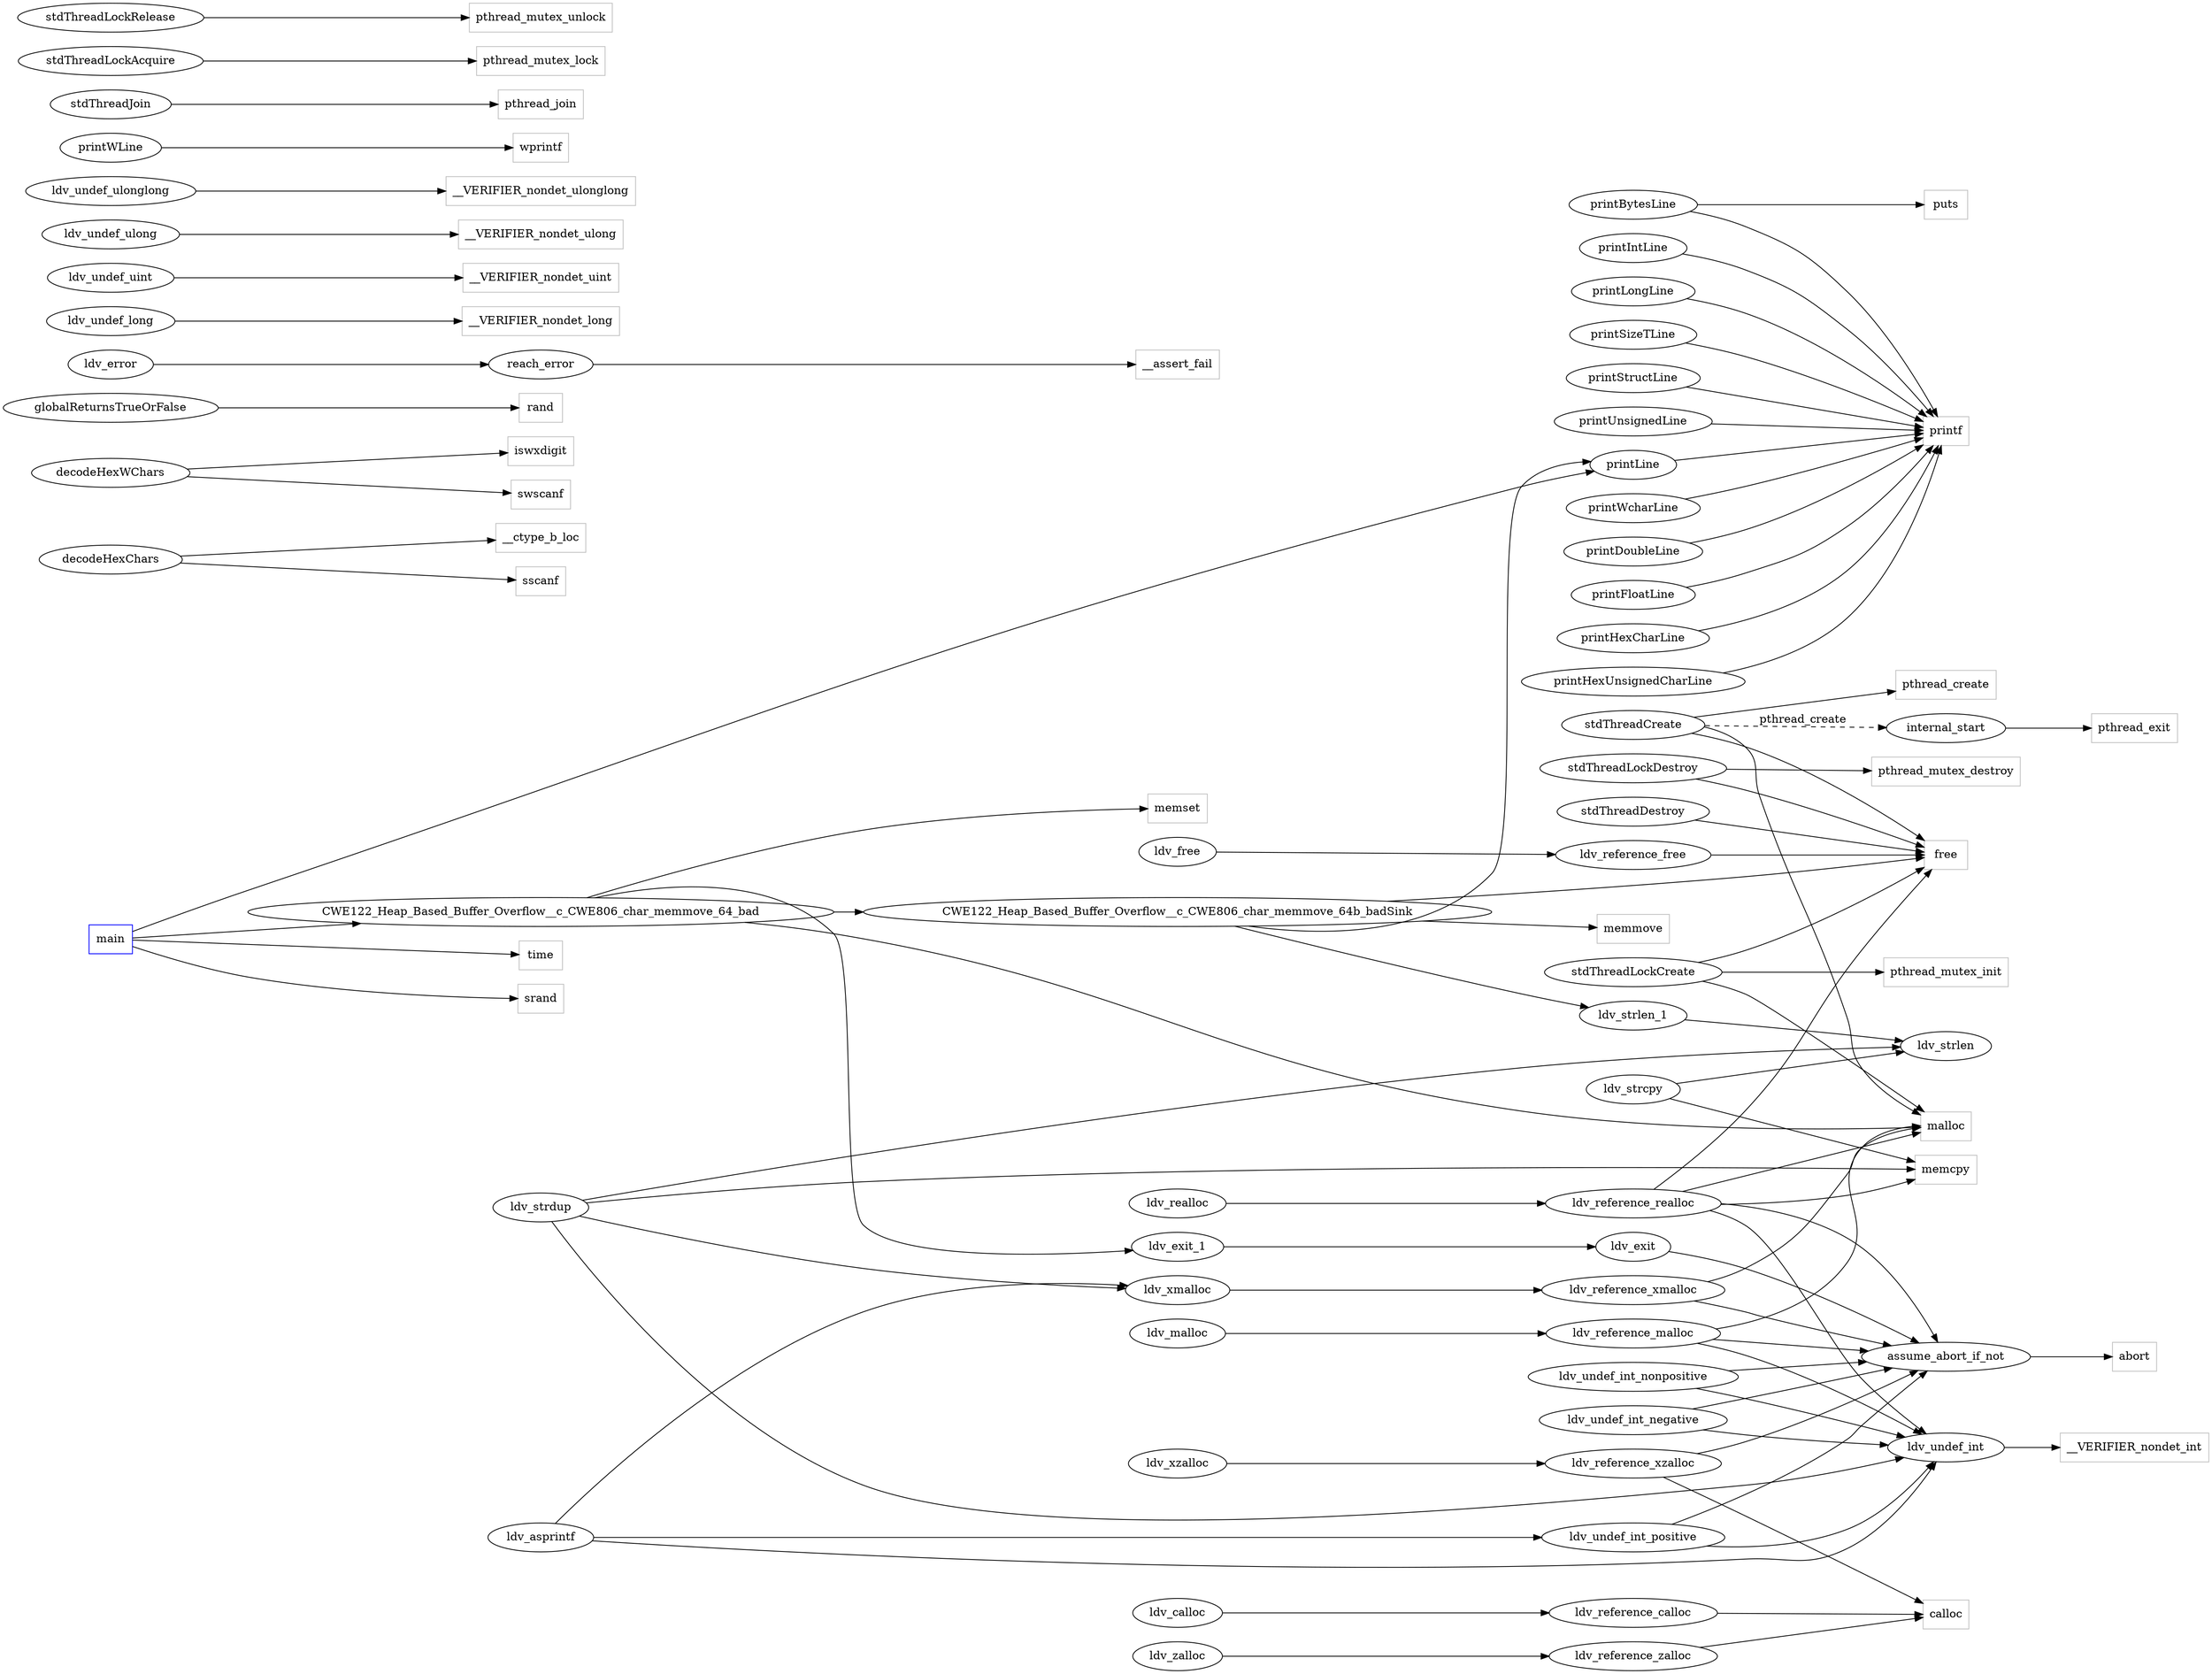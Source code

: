 digraph functioncalls {
rankdir=LR;

main [shape="box", color=blue];
malloc [label="malloc", shape="box", color=grey];
CWE122_Heap_Based_Buffer_Overflow__c_CWE806_char_memmove_64_bad -> malloc;
memset [label="memset", shape="box", color=grey];
CWE122_Heap_Based_Buffer_Overflow__c_CWE806_char_memmove_64_bad -> memset;
CWE122_Heap_Based_Buffer_Overflow__c_CWE806_char_memmove_64b_badSink [label="CWE122_Heap_Based_Buffer_Overflow__c_CWE806_char_memmove_64b_badSink", ];
CWE122_Heap_Based_Buffer_Overflow__c_CWE806_char_memmove_64_bad -> CWE122_Heap_Based_Buffer_Overflow__c_CWE806_char_memmove_64b_badSink;
ldv_exit_1 [label="ldv_exit_1", ];
CWE122_Heap_Based_Buffer_Overflow__c_CWE806_char_memmove_64_bad -> ldv_exit_1;
ldv_strlen_1 [label="ldv_strlen_1", ];
CWE122_Heap_Based_Buffer_Overflow__c_CWE806_char_memmove_64b_badSink -> ldv_strlen_1;
memmove [label="memmove", shape="box", color=grey];
CWE122_Heap_Based_Buffer_Overflow__c_CWE806_char_memmove_64b_badSink -> memmove;
printLine [label="printLine", ];
CWE122_Heap_Based_Buffer_Overflow__c_CWE806_char_memmove_64b_badSink -> printLine;
free [label="free", shape="box", color=grey];
CWE122_Heap_Based_Buffer_Overflow__c_CWE806_char_memmove_64b_badSink -> free;
abort [label="abort", shape="box", color=grey];
assume_abort_if_not -> abort;
__ctype_b_loc [label="__ctype_b_loc", shape="box", color=grey];
decodeHexChars -> __ctype_b_loc;
sscanf [label="sscanf", shape="box", color=grey];
decodeHexChars -> sscanf;
iswxdigit [label="iswxdigit", shape="box", color=grey];
decodeHexWChars -> iswxdigit;
swscanf [label="swscanf", shape="box", color=grey];
decodeHexWChars -> swscanf;
rand [label="rand", shape="box", color=grey];
globalReturnsTrueOrFalse -> rand;
pthread_exit [label="pthread_exit", shape="box", color=grey];
internal_start -> pthread_exit;
ldv_undef_int [label="ldv_undef_int", ];
ldv_asprintf -> ldv_undef_int;
ldv_xmalloc [label="ldv_xmalloc", ];
ldv_asprintf -> ldv_xmalloc;
ldv_undef_int_positive [label="ldv_undef_int_positive", ];
ldv_asprintf -> ldv_undef_int_positive;
ldv_reference_calloc [label="ldv_reference_calloc", ];
ldv_calloc -> ldv_reference_calloc;
reach_error [label="reach_error", ];
ldv_error -> reach_error;
assume_abort_if_not [label="assume_abort_if_not", ];
ldv_exit -> assume_abort_if_not;
ldv_exit [label="ldv_exit", ];
ldv_exit_1 -> ldv_exit;
ldv_reference_free [label="ldv_reference_free", ];
ldv_free -> ldv_reference_free;
ldv_reference_malloc [label="ldv_reference_malloc", ];
ldv_malloc -> ldv_reference_malloc;
ldv_reference_realloc [label="ldv_reference_realloc", ];
ldv_realloc -> ldv_reference_realloc;
calloc [label="calloc", shape="box", color=grey];
ldv_reference_calloc -> calloc;
ldv_reference_free -> free;
ldv_reference_malloc -> ldv_undef_int;
ldv_reference_malloc -> malloc;
ldv_reference_malloc -> assume_abort_if_not;
ldv_reference_realloc -> ldv_undef_int;
ldv_reference_realloc -> malloc;
ldv_reference_realloc -> assume_abort_if_not;
memcpy [label="memcpy", shape="box", color=grey];
ldv_reference_realloc -> memcpy;
ldv_reference_realloc -> free;
ldv_reference_xmalloc -> malloc;
ldv_reference_xmalloc -> assume_abort_if_not;
ldv_reference_xzalloc -> calloc;
ldv_reference_xzalloc -> assume_abort_if_not;
ldv_reference_zalloc -> calloc;
ldv_strlen [label="ldv_strlen", ];
ldv_strcpy -> ldv_strlen;
ldv_strcpy -> memcpy;
ldv_strdup -> ldv_undef_int;
ldv_strdup -> ldv_strlen;
ldv_strdup -> ldv_xmalloc;
ldv_strdup -> memcpy;
ldv_strlen_1 -> ldv_strlen;
__VERIFIER_nondet_int [label="__VERIFIER_nondet_int", shape="box", color=grey];
ldv_undef_int -> __VERIFIER_nondet_int;
ldv_undef_int_negative -> ldv_undef_int;
ldv_undef_int_negative -> assume_abort_if_not;
ldv_undef_int_nonpositive -> ldv_undef_int;
ldv_undef_int_nonpositive -> assume_abort_if_not;
ldv_undef_int_positive -> ldv_undef_int;
ldv_undef_int_positive -> assume_abort_if_not;
__VERIFIER_nondet_long [label="__VERIFIER_nondet_long", shape="box", color=grey];
ldv_undef_long -> __VERIFIER_nondet_long;
__VERIFIER_nondet_uint [label="__VERIFIER_nondet_uint", shape="box", color=grey];
ldv_undef_uint -> __VERIFIER_nondet_uint;
__VERIFIER_nondet_ulong [label="__VERIFIER_nondet_ulong", shape="box", color=grey];
ldv_undef_ulong -> __VERIFIER_nondet_ulong;
__VERIFIER_nondet_ulonglong [label="__VERIFIER_nondet_ulonglong", shape="box", color=grey];
ldv_undef_ulonglong -> __VERIFIER_nondet_ulonglong;
ldv_reference_xmalloc [label="ldv_reference_xmalloc", ];
ldv_xmalloc -> ldv_reference_xmalloc;
ldv_reference_xzalloc [label="ldv_reference_xzalloc", ];
ldv_xzalloc -> ldv_reference_xzalloc;
ldv_reference_zalloc [label="ldv_reference_zalloc", ];
ldv_zalloc -> ldv_reference_zalloc;
time [label="time", shape="box", color=grey];
main -> time;
srand [label="srand", shape="box", color=grey];
main -> srand;
main -> printLine;
CWE122_Heap_Based_Buffer_Overflow__c_CWE806_char_memmove_64_bad [label="CWE122_Heap_Based_Buffer_Overflow__c_CWE806_char_memmove_64_bad", ];
main -> CWE122_Heap_Based_Buffer_Overflow__c_CWE806_char_memmove_64_bad;
puts [label="puts", shape="box", color=grey];
printBytesLine -> puts;
printf [label="printf", shape="box", color=grey];
printBytesLine -> printf;
printDoubleLine -> printf;
printFloatLine -> printf;
printHexCharLine -> printf;
printHexUnsignedCharLine -> printf;
printIntLine -> printf;
printLine -> printf;
printLongLine -> printf;
printSizeTLine -> printf;
printStructLine -> printf;
printUnsignedLine -> printf;
wprintf [label="wprintf", shape="box", color=grey];
printWLine -> wprintf;
printWcharLine -> printf;
__assert_fail [label="__assert_fail", shape="box", color=grey];
reach_error -> __assert_fail;
stdThreadCreate -> malloc;
pthread_create [label="pthread_create", shape="box", color=grey];
stdThreadCreate -> pthread_create;
stdThreadCreate -> free;
internal_start [label="internal_start", ];
stdThreadCreate -> internal_start [style="dashed" label="pthread_create"];
stdThreadDestroy -> free;
pthread_join [label="pthread_join", shape="box", color=grey];
stdThreadJoin -> pthread_join;
pthread_mutex_lock [label="pthread_mutex_lock", shape="box", color=grey];
stdThreadLockAcquire -> pthread_mutex_lock;
stdThreadLockCreate -> malloc;
pthread_mutex_init [label="pthread_mutex_init", shape="box", color=grey];
stdThreadLockCreate -> pthread_mutex_init;
stdThreadLockCreate -> free;
pthread_mutex_destroy [label="pthread_mutex_destroy", shape="box", color=grey];
stdThreadLockDestroy -> pthread_mutex_destroy;
stdThreadLockDestroy -> free;
pthread_mutex_unlock [label="pthread_mutex_unlock", shape="box", color=grey];
stdThreadLockRelease -> pthread_mutex_unlock;
}
